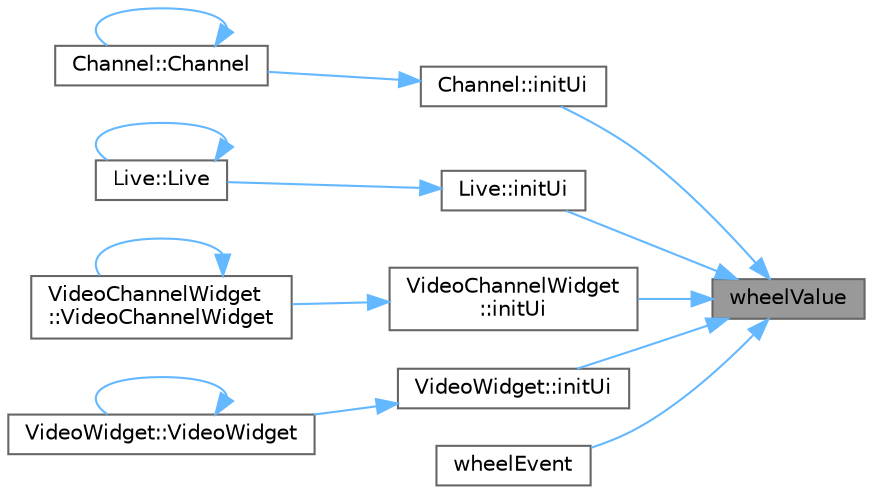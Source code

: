 digraph "wheelValue"
{
 // LATEX_PDF_SIZE
  bgcolor="transparent";
  edge [fontname=Helvetica,fontsize=10,labelfontname=Helvetica,labelfontsize=10];
  node [fontname=Helvetica,fontsize=10,shape=box,height=0.2,width=0.4];
  rankdir="RL";
  Node1 [id="Node000001",label="wheelValue",height=0.2,width=0.4,color="gray40", fillcolor="grey60", style="filled", fontcolor="black",tooltip="滚轮事件触发的信号，传递当前滚动条值"];
  Node1 -> Node2 [id="edge1_Node000001_Node000002",dir="back",color="steelblue1",style="solid",tooltip=" "];
  Node2 [id="Node000002",label="Channel::initUi",height=0.2,width=0.4,color="grey40", fillcolor="white", style="filled",URL="$class_channel.html#afba6e95967cc3eb25fd518f7bde6ec04",tooltip="初始化界面"];
  Node2 -> Node3 [id="edge2_Node000002_Node000003",dir="back",color="steelblue1",style="solid",tooltip=" "];
  Node3 [id="Node000003",label="Channel::Channel",height=0.2,width=0.4,color="grey40", fillcolor="white", style="filled",URL="$class_channel.html#aa56e0d97e9870af7099a2dd20a88b890",tooltip="构造函数，初始化音乐频道主界面"];
  Node3 -> Node3 [id="edge3_Node000003_Node000003",dir="back",color="steelblue1",style="solid",tooltip=" "];
  Node1 -> Node4 [id="edge4_Node000001_Node000004",dir="back",color="steelblue1",style="solid",tooltip=" "];
  Node4 [id="Node000004",label="Live::initUi",height=0.2,width=0.4,color="grey40", fillcolor="white", style="filled",URL="$class_live.html#afba6e95967cc3eb25fd518f7bde6ec04",tooltip="初始化界面"];
  Node4 -> Node5 [id="edge5_Node000004_Node000005",dir="back",color="steelblue1",style="solid",tooltip=" "];
  Node5 [id="Node000005",label="Live::Live",height=0.2,width=0.4,color="grey40", fillcolor="white", style="filled",URL="$class_live.html#a7a85b4c036d306838552743d84666d47",tooltip="构造函数，初始化直播主界面"];
  Node5 -> Node5 [id="edge6_Node000005_Node000005",dir="back",color="steelblue1",style="solid",tooltip=" "];
  Node1 -> Node6 [id="edge7_Node000001_Node000006",dir="back",color="steelblue1",style="solid",tooltip=" "];
  Node6 [id="Node000006",label="VideoChannelWidget\l::initUi",height=0.2,width=0.4,color="grey40", fillcolor="white", style="filled",URL="$class_video_channel_widget.html#afba6e95967cc3eb25fd518f7bde6ec04",tooltip="初始化界面"];
  Node6 -> Node7 [id="edge8_Node000006_Node000007",dir="back",color="steelblue1",style="solid",tooltip=" "];
  Node7 [id="Node000007",label="VideoChannelWidget\l::VideoChannelWidget",height=0.2,width=0.4,color="grey40", fillcolor="white", style="filled",URL="$class_video_channel_widget.html#a59fa033e5c28ebca0e7d2e831a4a849b",tooltip="构造函数，初始化视频频道界面"];
  Node7 -> Node7 [id="edge9_Node000007_Node000007",dir="back",color="steelblue1",style="solid",tooltip=" "];
  Node1 -> Node8 [id="edge10_Node000001_Node000008",dir="back",color="steelblue1",style="solid",tooltip=" "];
  Node8 [id="Node000008",label="VideoWidget::initUi",height=0.2,width=0.4,color="grey40", fillcolor="white", style="filled",URL="$class_video_widget.html#afba6e95967cc3eb25fd518f7bde6ec04",tooltip="初始化界面"];
  Node8 -> Node9 [id="edge11_Node000008_Node000009",dir="back",color="steelblue1",style="solid",tooltip=" "];
  Node9 [id="Node000009",label="VideoWidget::VideoWidget",height=0.2,width=0.4,color="grey40", fillcolor="white", style="filled",URL="$class_video_widget.html#a5b8cbe5292225372193f9f1937e84476",tooltip="构造函数"];
  Node9 -> Node9 [id="edge12_Node000009_Node000009",dir="back",color="steelblue1",style="solid",tooltip=" "];
  Node1 -> Node10 [id="edge13_Node000001_Node000010",dir="back",color="steelblue1",style="solid",tooltip=" "];
  Node10 [id="Node000010",label="wheelEvent",height=0.2,width=0.4,color="grey40", fillcolor="white", style="filled",URL="$class_my_scroll_area.html#ab587e4e2fb0fcdf9ef13c64ee030ee7f",tooltip="重写滚轮事件，处理滚动和返回顶部按钮显示逻辑"];
}
